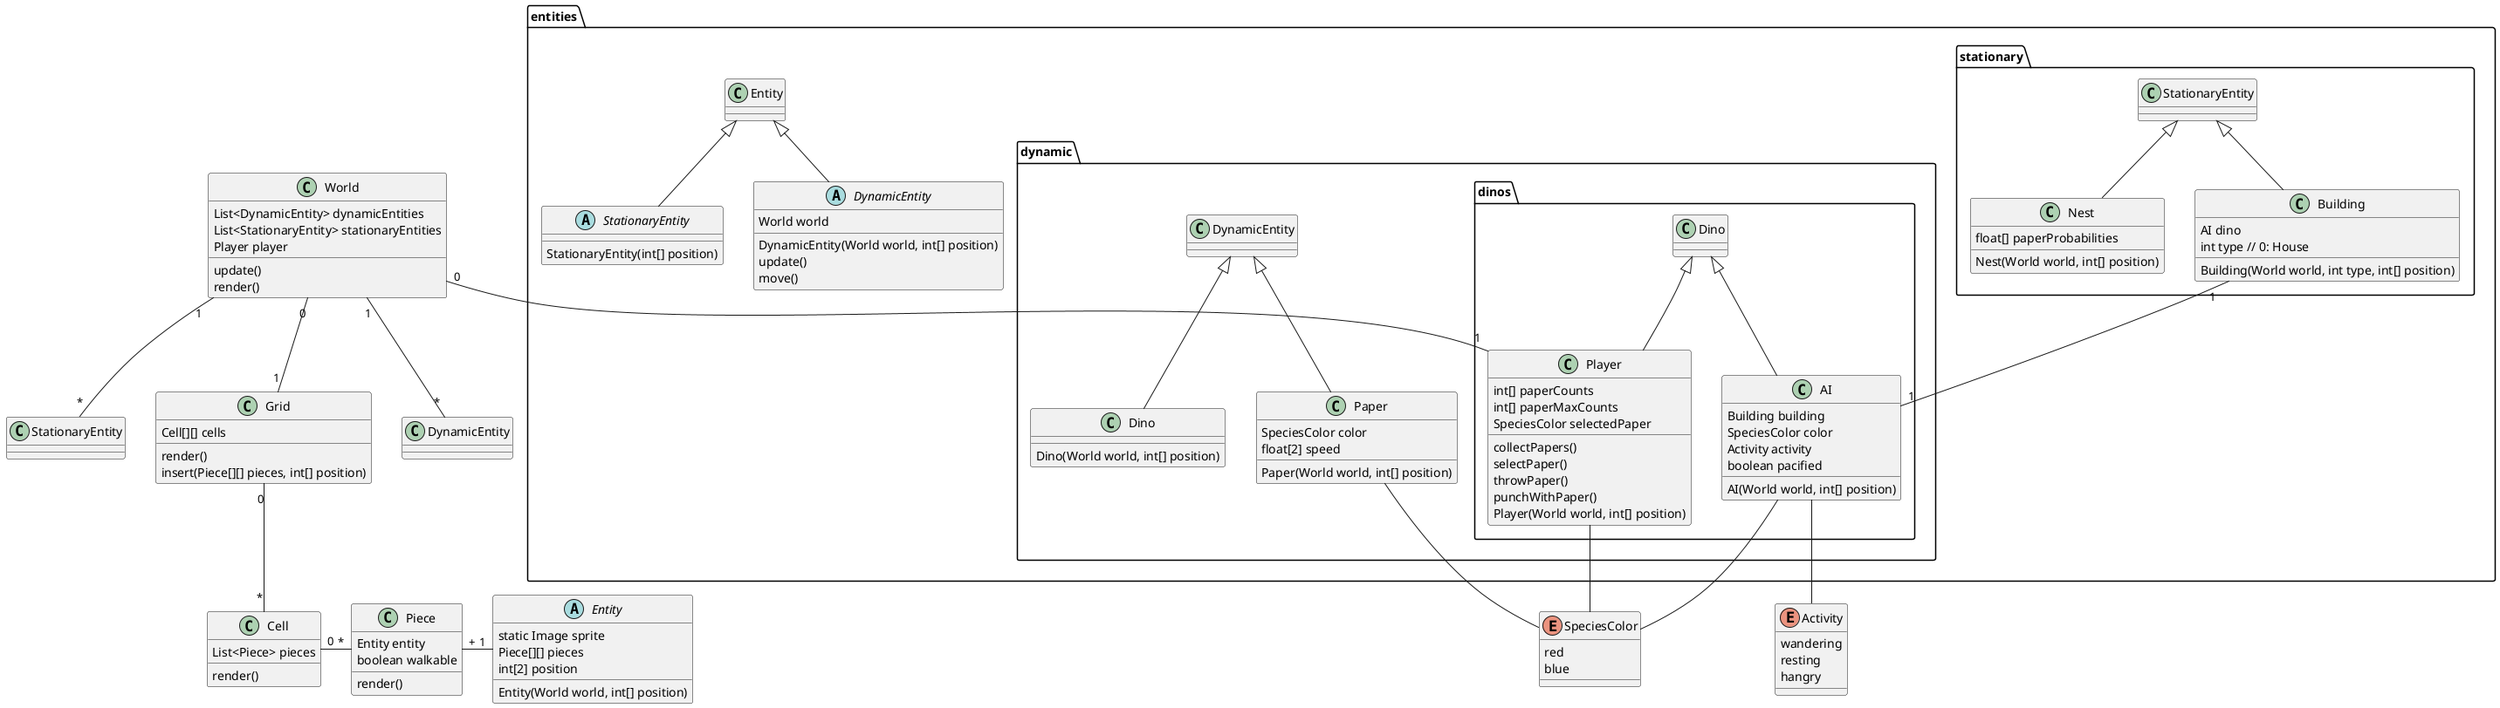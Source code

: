 @startuml

class World {
	List<DynamicEntity> dynamicEntities
	List<StationaryEntity> stationaryEntities
	Player player
	update()
	render()
}

class Grid {
	Cell[][] cells
	render()
	 insert(Piece[][] pieces, int[] position)
}

class Cell {
	List<Piece> pieces
	render()
}

class Piece {
	Entity entity
	boolean walkable
	render()
}

abstract class Entity {
	static Image sprite
	Piece[][] pieces
	int[2] position
	Entity(World world, int[] position)
}

package entities{

	abstract class StationaryEntity extends Entity{
		StationaryEntity(int[] position)
	}

	package stationary {
		class Nest extends StationaryEntity {
			Nest(World world, int[] position)
			float[] paperProbabilities
		}

		class Building extends StationaryEntity {
			AI dino
			int type // 0: House
			Building(World world, int type, int[] position)
		}
	}


	abstract class DynamicEntity extends Entity {
		World world
		DynamicEntity(World world, int[] position)
		update()
		move()
	}

	package dynamic{
		class Dino extends DynamicEntity{
			Dino(World world, int[] position)
		}

		class Paper extends DynamicEntity {
			SpeciesColor color
			float[2] speed
			Paper(World world, int[] position)
		}

		package dinos{
			class AI extends Dino {
				Building building
				SpeciesColor color
				Activity activity
				boolean pacified
				AI(World world, int[] position)
			}

			class Player extends Dino {
				int[] paperCounts
				int[] paperMaxCounts
				SpeciesColor selectedPaper
				collectPapers()
				selectPaper()
				throwPaper()
				punchWithPaper()
				Player(World world, int[] position)
			}
		}
	}
}

enum Activity {
	wandering
	resting
	hangry
}

enum SpeciesColor {
	red
	blue
}

World "0"--down"1" Grid
World "1"--down"*" DynamicEntity
World "1"--down"*" StationaryEntity
World "0"--"1" Player
Grid "0"--down"*" Cell
Cell "0"--right"*" Piece
Piece "+"--right"1" Entity
Building "1"--"1" AI
AI -- Activity
AI -- SpeciesColor
Player -- SpeciesColor
Paper -- SpeciesColor

@enduml
